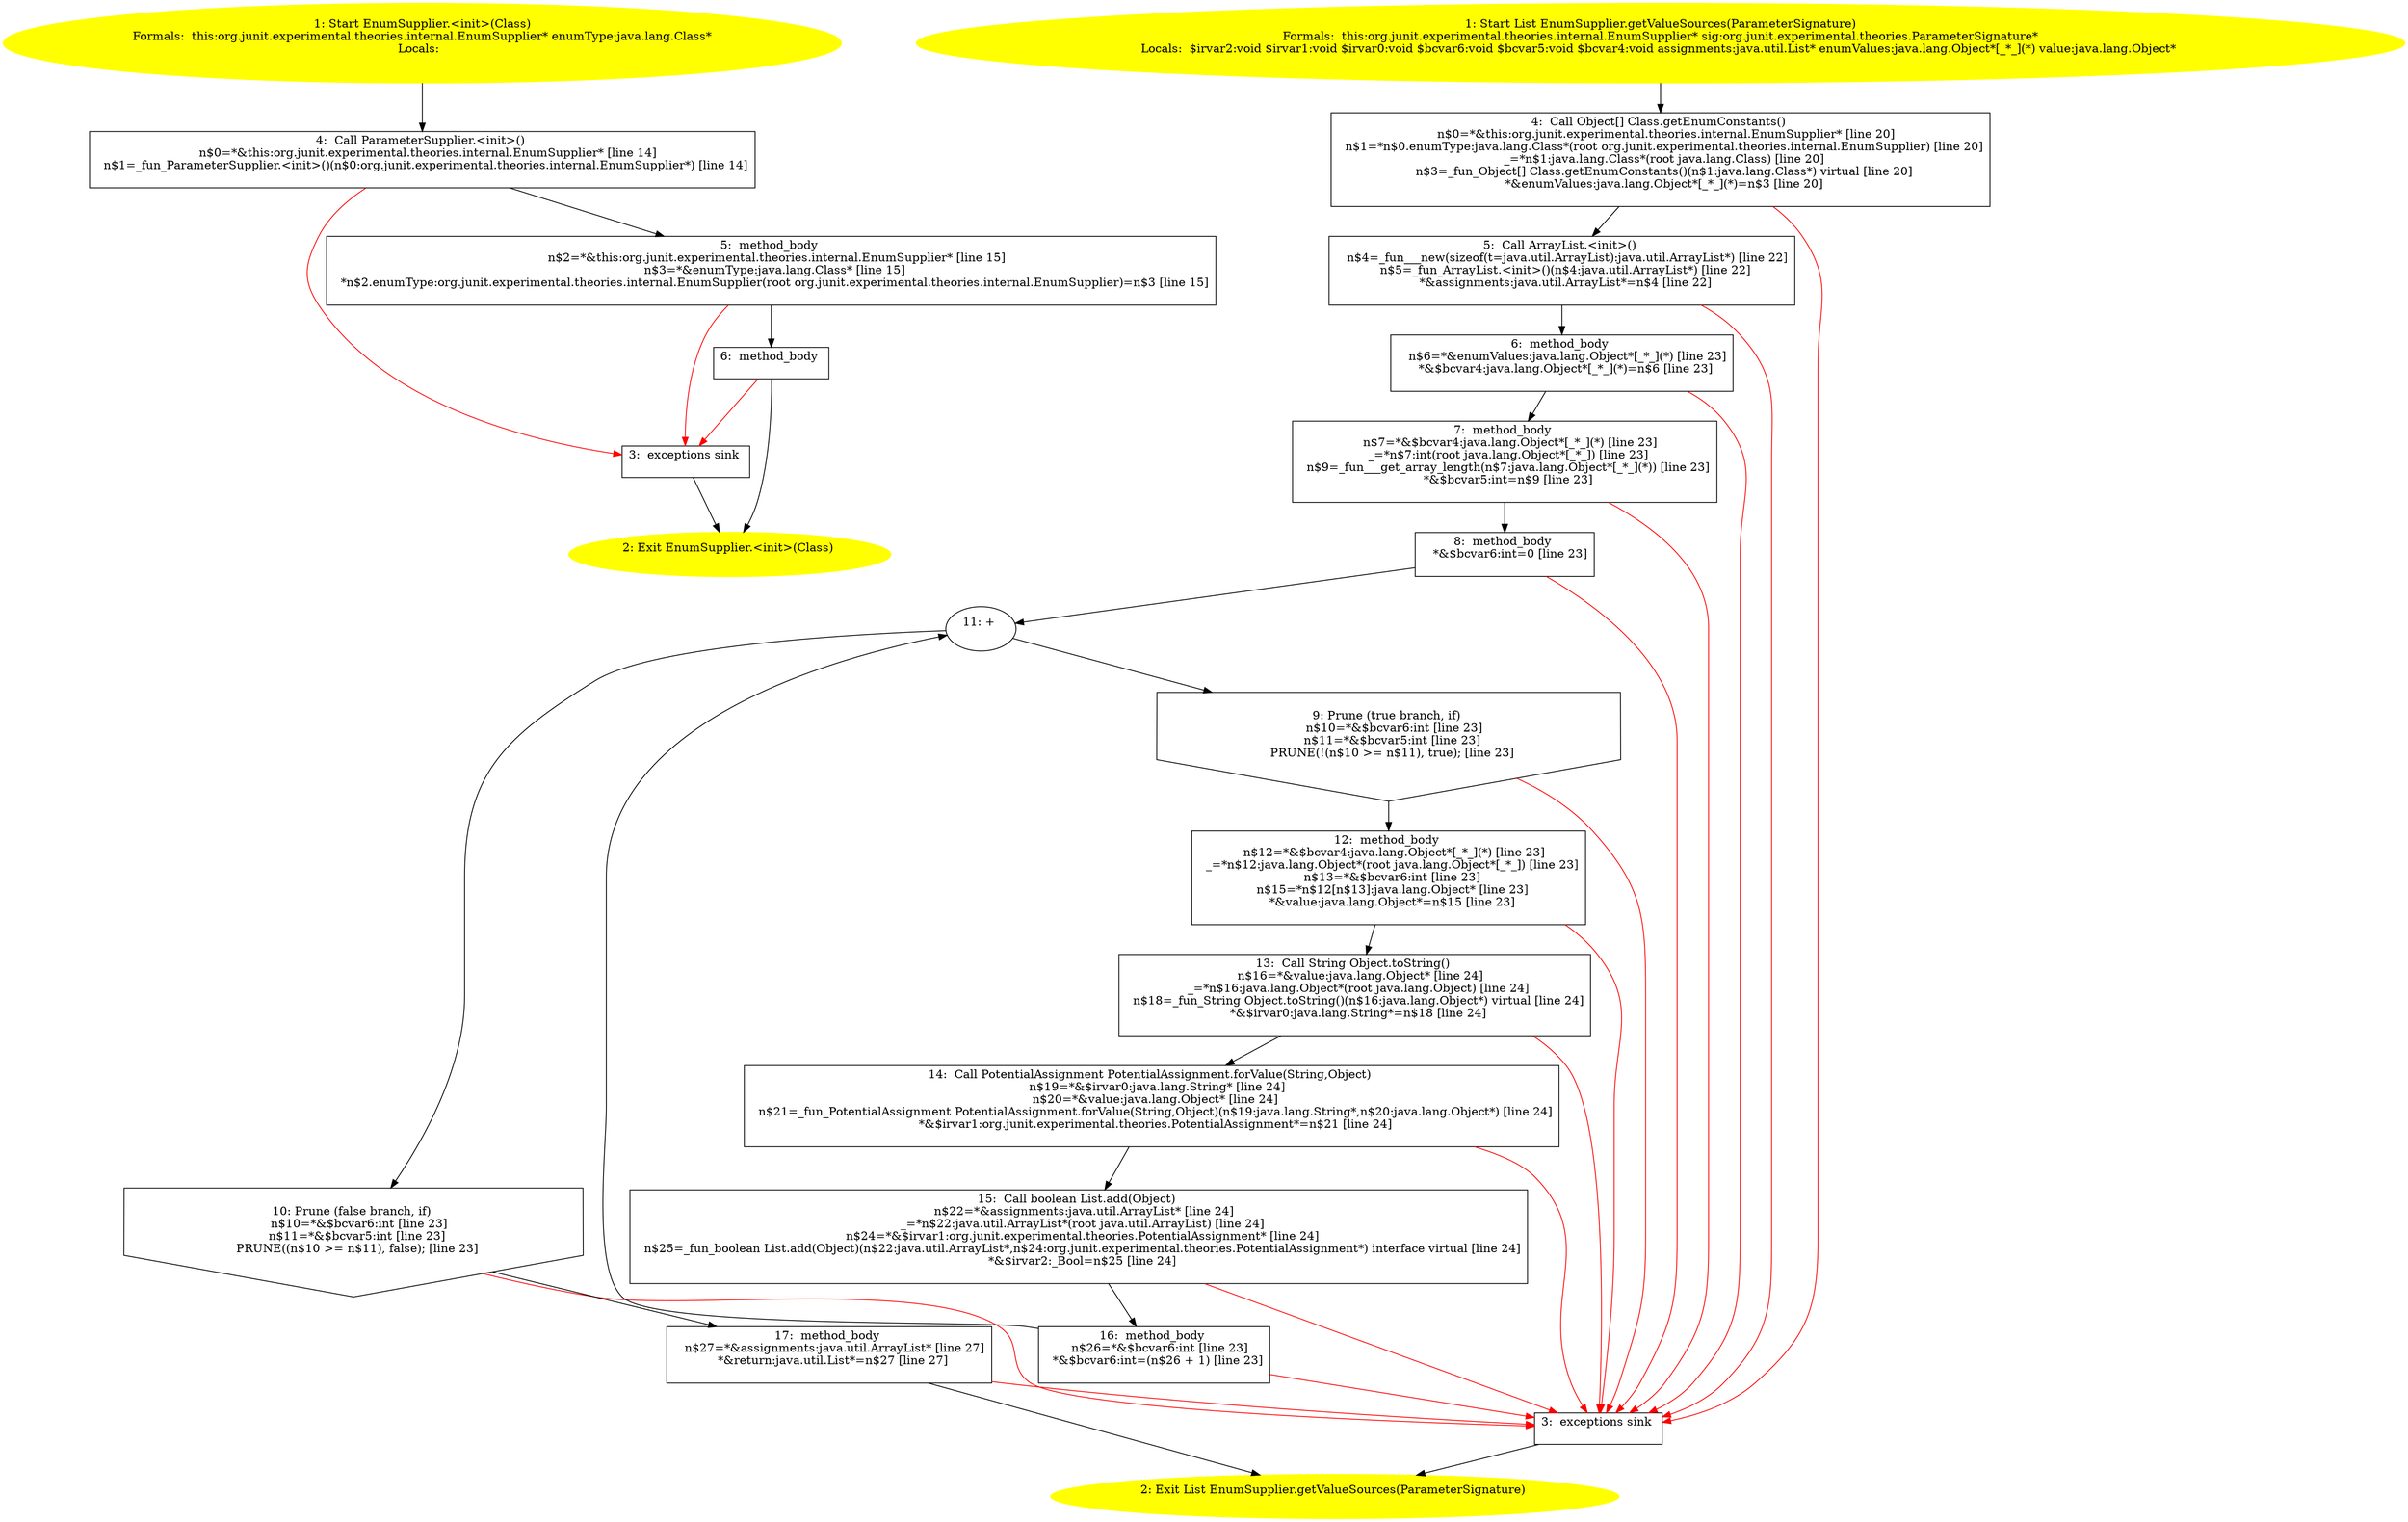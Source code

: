 /* @generated */
digraph cfg {
"org.junit.experimental.theories.internal.EnumSupplier.<init>(java.lang.Class).1326e3e83f6668ab6199776c048b5069_1" [label="1: Start EnumSupplier.<init>(Class)\nFormals:  this:org.junit.experimental.theories.internal.EnumSupplier* enumType:java.lang.Class*\nLocals:  \n  " color=yellow style=filled]
	

	 "org.junit.experimental.theories.internal.EnumSupplier.<init>(java.lang.Class).1326e3e83f6668ab6199776c048b5069_1" -> "org.junit.experimental.theories.internal.EnumSupplier.<init>(java.lang.Class).1326e3e83f6668ab6199776c048b5069_4" ;
"org.junit.experimental.theories.internal.EnumSupplier.<init>(java.lang.Class).1326e3e83f6668ab6199776c048b5069_2" [label="2: Exit EnumSupplier.<init>(Class) \n  " color=yellow style=filled]
	

"org.junit.experimental.theories.internal.EnumSupplier.<init>(java.lang.Class).1326e3e83f6668ab6199776c048b5069_3" [label="3:  exceptions sink \n  " shape="box"]
	

	 "org.junit.experimental.theories.internal.EnumSupplier.<init>(java.lang.Class).1326e3e83f6668ab6199776c048b5069_3" -> "org.junit.experimental.theories.internal.EnumSupplier.<init>(java.lang.Class).1326e3e83f6668ab6199776c048b5069_2" ;
"org.junit.experimental.theories.internal.EnumSupplier.<init>(java.lang.Class).1326e3e83f6668ab6199776c048b5069_4" [label="4:  Call ParameterSupplier.<init>() \n   n$0=*&this:org.junit.experimental.theories.internal.EnumSupplier* [line 14]\n  n$1=_fun_ParameterSupplier.<init>()(n$0:org.junit.experimental.theories.internal.EnumSupplier*) [line 14]\n " shape="box"]
	

	 "org.junit.experimental.theories.internal.EnumSupplier.<init>(java.lang.Class).1326e3e83f6668ab6199776c048b5069_4" -> "org.junit.experimental.theories.internal.EnumSupplier.<init>(java.lang.Class).1326e3e83f6668ab6199776c048b5069_5" ;
	 "org.junit.experimental.theories.internal.EnumSupplier.<init>(java.lang.Class).1326e3e83f6668ab6199776c048b5069_4" -> "org.junit.experimental.theories.internal.EnumSupplier.<init>(java.lang.Class).1326e3e83f6668ab6199776c048b5069_3" [color="red" ];
"org.junit.experimental.theories.internal.EnumSupplier.<init>(java.lang.Class).1326e3e83f6668ab6199776c048b5069_5" [label="5:  method_body \n   n$2=*&this:org.junit.experimental.theories.internal.EnumSupplier* [line 15]\n  n$3=*&enumType:java.lang.Class* [line 15]\n  *n$2.enumType:org.junit.experimental.theories.internal.EnumSupplier(root org.junit.experimental.theories.internal.EnumSupplier)=n$3 [line 15]\n " shape="box"]
	

	 "org.junit.experimental.theories.internal.EnumSupplier.<init>(java.lang.Class).1326e3e83f6668ab6199776c048b5069_5" -> "org.junit.experimental.theories.internal.EnumSupplier.<init>(java.lang.Class).1326e3e83f6668ab6199776c048b5069_6" ;
	 "org.junit.experimental.theories.internal.EnumSupplier.<init>(java.lang.Class).1326e3e83f6668ab6199776c048b5069_5" -> "org.junit.experimental.theories.internal.EnumSupplier.<init>(java.lang.Class).1326e3e83f6668ab6199776c048b5069_3" [color="red" ];
"org.junit.experimental.theories.internal.EnumSupplier.<init>(java.lang.Class).1326e3e83f6668ab6199776c048b5069_6" [label="6:  method_body \n  " shape="box"]
	

	 "org.junit.experimental.theories.internal.EnumSupplier.<init>(java.lang.Class).1326e3e83f6668ab6199776c048b5069_6" -> "org.junit.experimental.theories.internal.EnumSupplier.<init>(java.lang.Class).1326e3e83f6668ab6199776c048b5069_2" ;
	 "org.junit.experimental.theories.internal.EnumSupplier.<init>(java.lang.Class).1326e3e83f6668ab6199776c048b5069_6" -> "org.junit.experimental.theories.internal.EnumSupplier.<init>(java.lang.Class).1326e3e83f6668ab6199776c048b5069_3" [color="red" ];
"org.junit.experimental.theories.internal.EnumSupplier.getValueSources(org.junit.experimental.theorie.cb89e61a5e8e2e4a7ddb46b2da98e967_1" [label="1: Start List EnumSupplier.getValueSources(ParameterSignature)\nFormals:  this:org.junit.experimental.theories.internal.EnumSupplier* sig:org.junit.experimental.theories.ParameterSignature*\nLocals:  $irvar2:void $irvar1:void $irvar0:void $bcvar6:void $bcvar5:void $bcvar4:void assignments:java.util.List* enumValues:java.lang.Object*[_*_](*) value:java.lang.Object* \n  " color=yellow style=filled]
	

	 "org.junit.experimental.theories.internal.EnumSupplier.getValueSources(org.junit.experimental.theorie.cb89e61a5e8e2e4a7ddb46b2da98e967_1" -> "org.junit.experimental.theories.internal.EnumSupplier.getValueSources(org.junit.experimental.theorie.cb89e61a5e8e2e4a7ddb46b2da98e967_4" ;
"org.junit.experimental.theories.internal.EnumSupplier.getValueSources(org.junit.experimental.theorie.cb89e61a5e8e2e4a7ddb46b2da98e967_2" [label="2: Exit List EnumSupplier.getValueSources(ParameterSignature) \n  " color=yellow style=filled]
	

"org.junit.experimental.theories.internal.EnumSupplier.getValueSources(org.junit.experimental.theorie.cb89e61a5e8e2e4a7ddb46b2da98e967_3" [label="3:  exceptions sink \n  " shape="box"]
	

	 "org.junit.experimental.theories.internal.EnumSupplier.getValueSources(org.junit.experimental.theorie.cb89e61a5e8e2e4a7ddb46b2da98e967_3" -> "org.junit.experimental.theories.internal.EnumSupplier.getValueSources(org.junit.experimental.theorie.cb89e61a5e8e2e4a7ddb46b2da98e967_2" ;
"org.junit.experimental.theories.internal.EnumSupplier.getValueSources(org.junit.experimental.theorie.cb89e61a5e8e2e4a7ddb46b2da98e967_4" [label="4:  Call Object[] Class.getEnumConstants() \n   n$0=*&this:org.junit.experimental.theories.internal.EnumSupplier* [line 20]\n  n$1=*n$0.enumType:java.lang.Class*(root org.junit.experimental.theories.internal.EnumSupplier) [line 20]\n  _=*n$1:java.lang.Class*(root java.lang.Class) [line 20]\n  n$3=_fun_Object[] Class.getEnumConstants()(n$1:java.lang.Class*) virtual [line 20]\n  *&enumValues:java.lang.Object*[_*_](*)=n$3 [line 20]\n " shape="box"]
	

	 "org.junit.experimental.theories.internal.EnumSupplier.getValueSources(org.junit.experimental.theorie.cb89e61a5e8e2e4a7ddb46b2da98e967_4" -> "org.junit.experimental.theories.internal.EnumSupplier.getValueSources(org.junit.experimental.theorie.cb89e61a5e8e2e4a7ddb46b2da98e967_5" ;
	 "org.junit.experimental.theories.internal.EnumSupplier.getValueSources(org.junit.experimental.theorie.cb89e61a5e8e2e4a7ddb46b2da98e967_4" -> "org.junit.experimental.theories.internal.EnumSupplier.getValueSources(org.junit.experimental.theorie.cb89e61a5e8e2e4a7ddb46b2da98e967_3" [color="red" ];
"org.junit.experimental.theories.internal.EnumSupplier.getValueSources(org.junit.experimental.theorie.cb89e61a5e8e2e4a7ddb46b2da98e967_5" [label="5:  Call ArrayList.<init>() \n   n$4=_fun___new(sizeof(t=java.util.ArrayList):java.util.ArrayList*) [line 22]\n  n$5=_fun_ArrayList.<init>()(n$4:java.util.ArrayList*) [line 22]\n  *&assignments:java.util.ArrayList*=n$4 [line 22]\n " shape="box"]
	

	 "org.junit.experimental.theories.internal.EnumSupplier.getValueSources(org.junit.experimental.theorie.cb89e61a5e8e2e4a7ddb46b2da98e967_5" -> "org.junit.experimental.theories.internal.EnumSupplier.getValueSources(org.junit.experimental.theorie.cb89e61a5e8e2e4a7ddb46b2da98e967_6" ;
	 "org.junit.experimental.theories.internal.EnumSupplier.getValueSources(org.junit.experimental.theorie.cb89e61a5e8e2e4a7ddb46b2da98e967_5" -> "org.junit.experimental.theories.internal.EnumSupplier.getValueSources(org.junit.experimental.theorie.cb89e61a5e8e2e4a7ddb46b2da98e967_3" [color="red" ];
"org.junit.experimental.theories.internal.EnumSupplier.getValueSources(org.junit.experimental.theorie.cb89e61a5e8e2e4a7ddb46b2da98e967_6" [label="6:  method_body \n   n$6=*&enumValues:java.lang.Object*[_*_](*) [line 23]\n  *&$bcvar4:java.lang.Object*[_*_](*)=n$6 [line 23]\n " shape="box"]
	

	 "org.junit.experimental.theories.internal.EnumSupplier.getValueSources(org.junit.experimental.theorie.cb89e61a5e8e2e4a7ddb46b2da98e967_6" -> "org.junit.experimental.theories.internal.EnumSupplier.getValueSources(org.junit.experimental.theorie.cb89e61a5e8e2e4a7ddb46b2da98e967_7" ;
	 "org.junit.experimental.theories.internal.EnumSupplier.getValueSources(org.junit.experimental.theorie.cb89e61a5e8e2e4a7ddb46b2da98e967_6" -> "org.junit.experimental.theories.internal.EnumSupplier.getValueSources(org.junit.experimental.theorie.cb89e61a5e8e2e4a7ddb46b2da98e967_3" [color="red" ];
"org.junit.experimental.theories.internal.EnumSupplier.getValueSources(org.junit.experimental.theorie.cb89e61a5e8e2e4a7ddb46b2da98e967_7" [label="7:  method_body \n   n$7=*&$bcvar4:java.lang.Object*[_*_](*) [line 23]\n  _=*n$7:int(root java.lang.Object*[_*_]) [line 23]\n  n$9=_fun___get_array_length(n$7:java.lang.Object*[_*_](*)) [line 23]\n  *&$bcvar5:int=n$9 [line 23]\n " shape="box"]
	

	 "org.junit.experimental.theories.internal.EnumSupplier.getValueSources(org.junit.experimental.theorie.cb89e61a5e8e2e4a7ddb46b2da98e967_7" -> "org.junit.experimental.theories.internal.EnumSupplier.getValueSources(org.junit.experimental.theorie.cb89e61a5e8e2e4a7ddb46b2da98e967_8" ;
	 "org.junit.experimental.theories.internal.EnumSupplier.getValueSources(org.junit.experimental.theorie.cb89e61a5e8e2e4a7ddb46b2da98e967_7" -> "org.junit.experimental.theories.internal.EnumSupplier.getValueSources(org.junit.experimental.theorie.cb89e61a5e8e2e4a7ddb46b2da98e967_3" [color="red" ];
"org.junit.experimental.theories.internal.EnumSupplier.getValueSources(org.junit.experimental.theorie.cb89e61a5e8e2e4a7ddb46b2da98e967_8" [label="8:  method_body \n   *&$bcvar6:int=0 [line 23]\n " shape="box"]
	

	 "org.junit.experimental.theories.internal.EnumSupplier.getValueSources(org.junit.experimental.theorie.cb89e61a5e8e2e4a7ddb46b2da98e967_8" -> "org.junit.experimental.theories.internal.EnumSupplier.getValueSources(org.junit.experimental.theorie.cb89e61a5e8e2e4a7ddb46b2da98e967_11" ;
	 "org.junit.experimental.theories.internal.EnumSupplier.getValueSources(org.junit.experimental.theorie.cb89e61a5e8e2e4a7ddb46b2da98e967_8" -> "org.junit.experimental.theories.internal.EnumSupplier.getValueSources(org.junit.experimental.theorie.cb89e61a5e8e2e4a7ddb46b2da98e967_3" [color="red" ];
"org.junit.experimental.theories.internal.EnumSupplier.getValueSources(org.junit.experimental.theorie.cb89e61a5e8e2e4a7ddb46b2da98e967_9" [label="9: Prune (true branch, if) \n   n$10=*&$bcvar6:int [line 23]\n  n$11=*&$bcvar5:int [line 23]\n  PRUNE(!(n$10 >= n$11), true); [line 23]\n " shape="invhouse"]
	

	 "org.junit.experimental.theories.internal.EnumSupplier.getValueSources(org.junit.experimental.theorie.cb89e61a5e8e2e4a7ddb46b2da98e967_9" -> "org.junit.experimental.theories.internal.EnumSupplier.getValueSources(org.junit.experimental.theorie.cb89e61a5e8e2e4a7ddb46b2da98e967_12" ;
	 "org.junit.experimental.theories.internal.EnumSupplier.getValueSources(org.junit.experimental.theorie.cb89e61a5e8e2e4a7ddb46b2da98e967_9" -> "org.junit.experimental.theories.internal.EnumSupplier.getValueSources(org.junit.experimental.theorie.cb89e61a5e8e2e4a7ddb46b2da98e967_3" [color="red" ];
"org.junit.experimental.theories.internal.EnumSupplier.getValueSources(org.junit.experimental.theorie.cb89e61a5e8e2e4a7ddb46b2da98e967_10" [label="10: Prune (false branch, if) \n   n$10=*&$bcvar6:int [line 23]\n  n$11=*&$bcvar5:int [line 23]\n  PRUNE((n$10 >= n$11), false); [line 23]\n " shape="invhouse"]
	

	 "org.junit.experimental.theories.internal.EnumSupplier.getValueSources(org.junit.experimental.theorie.cb89e61a5e8e2e4a7ddb46b2da98e967_10" -> "org.junit.experimental.theories.internal.EnumSupplier.getValueSources(org.junit.experimental.theorie.cb89e61a5e8e2e4a7ddb46b2da98e967_17" ;
	 "org.junit.experimental.theories.internal.EnumSupplier.getValueSources(org.junit.experimental.theorie.cb89e61a5e8e2e4a7ddb46b2da98e967_10" -> "org.junit.experimental.theories.internal.EnumSupplier.getValueSources(org.junit.experimental.theorie.cb89e61a5e8e2e4a7ddb46b2da98e967_3" [color="red" ];
"org.junit.experimental.theories.internal.EnumSupplier.getValueSources(org.junit.experimental.theorie.cb89e61a5e8e2e4a7ddb46b2da98e967_11" [label="11: + \n  " ]
	

	 "org.junit.experimental.theories.internal.EnumSupplier.getValueSources(org.junit.experimental.theorie.cb89e61a5e8e2e4a7ddb46b2da98e967_11" -> "org.junit.experimental.theories.internal.EnumSupplier.getValueSources(org.junit.experimental.theorie.cb89e61a5e8e2e4a7ddb46b2da98e967_9" ;
	 "org.junit.experimental.theories.internal.EnumSupplier.getValueSources(org.junit.experimental.theorie.cb89e61a5e8e2e4a7ddb46b2da98e967_11" -> "org.junit.experimental.theories.internal.EnumSupplier.getValueSources(org.junit.experimental.theorie.cb89e61a5e8e2e4a7ddb46b2da98e967_10" ;
"org.junit.experimental.theories.internal.EnumSupplier.getValueSources(org.junit.experimental.theorie.cb89e61a5e8e2e4a7ddb46b2da98e967_12" [label="12:  method_body \n   n$12=*&$bcvar4:java.lang.Object*[_*_](*) [line 23]\n  _=*n$12:java.lang.Object*(root java.lang.Object*[_*_]) [line 23]\n  n$13=*&$bcvar6:int [line 23]\n  n$15=*n$12[n$13]:java.lang.Object* [line 23]\n  *&value:java.lang.Object*=n$15 [line 23]\n " shape="box"]
	

	 "org.junit.experimental.theories.internal.EnumSupplier.getValueSources(org.junit.experimental.theorie.cb89e61a5e8e2e4a7ddb46b2da98e967_12" -> "org.junit.experimental.theories.internal.EnumSupplier.getValueSources(org.junit.experimental.theorie.cb89e61a5e8e2e4a7ddb46b2da98e967_13" ;
	 "org.junit.experimental.theories.internal.EnumSupplier.getValueSources(org.junit.experimental.theorie.cb89e61a5e8e2e4a7ddb46b2da98e967_12" -> "org.junit.experimental.theories.internal.EnumSupplier.getValueSources(org.junit.experimental.theorie.cb89e61a5e8e2e4a7ddb46b2da98e967_3" [color="red" ];
"org.junit.experimental.theories.internal.EnumSupplier.getValueSources(org.junit.experimental.theorie.cb89e61a5e8e2e4a7ddb46b2da98e967_13" [label="13:  Call String Object.toString() \n   n$16=*&value:java.lang.Object* [line 24]\n  _=*n$16:java.lang.Object*(root java.lang.Object) [line 24]\n  n$18=_fun_String Object.toString()(n$16:java.lang.Object*) virtual [line 24]\n  *&$irvar0:java.lang.String*=n$18 [line 24]\n " shape="box"]
	

	 "org.junit.experimental.theories.internal.EnumSupplier.getValueSources(org.junit.experimental.theorie.cb89e61a5e8e2e4a7ddb46b2da98e967_13" -> "org.junit.experimental.theories.internal.EnumSupplier.getValueSources(org.junit.experimental.theorie.cb89e61a5e8e2e4a7ddb46b2da98e967_14" ;
	 "org.junit.experimental.theories.internal.EnumSupplier.getValueSources(org.junit.experimental.theorie.cb89e61a5e8e2e4a7ddb46b2da98e967_13" -> "org.junit.experimental.theories.internal.EnumSupplier.getValueSources(org.junit.experimental.theorie.cb89e61a5e8e2e4a7ddb46b2da98e967_3" [color="red" ];
"org.junit.experimental.theories.internal.EnumSupplier.getValueSources(org.junit.experimental.theorie.cb89e61a5e8e2e4a7ddb46b2da98e967_14" [label="14:  Call PotentialAssignment PotentialAssignment.forValue(String,Object) \n   n$19=*&$irvar0:java.lang.String* [line 24]\n  n$20=*&value:java.lang.Object* [line 24]\n  n$21=_fun_PotentialAssignment PotentialAssignment.forValue(String,Object)(n$19:java.lang.String*,n$20:java.lang.Object*) [line 24]\n  *&$irvar1:org.junit.experimental.theories.PotentialAssignment*=n$21 [line 24]\n " shape="box"]
	

	 "org.junit.experimental.theories.internal.EnumSupplier.getValueSources(org.junit.experimental.theorie.cb89e61a5e8e2e4a7ddb46b2da98e967_14" -> "org.junit.experimental.theories.internal.EnumSupplier.getValueSources(org.junit.experimental.theorie.cb89e61a5e8e2e4a7ddb46b2da98e967_15" ;
	 "org.junit.experimental.theories.internal.EnumSupplier.getValueSources(org.junit.experimental.theorie.cb89e61a5e8e2e4a7ddb46b2da98e967_14" -> "org.junit.experimental.theories.internal.EnumSupplier.getValueSources(org.junit.experimental.theorie.cb89e61a5e8e2e4a7ddb46b2da98e967_3" [color="red" ];
"org.junit.experimental.theories.internal.EnumSupplier.getValueSources(org.junit.experimental.theorie.cb89e61a5e8e2e4a7ddb46b2da98e967_15" [label="15:  Call boolean List.add(Object) \n   n$22=*&assignments:java.util.ArrayList* [line 24]\n  _=*n$22:java.util.ArrayList*(root java.util.ArrayList) [line 24]\n  n$24=*&$irvar1:org.junit.experimental.theories.PotentialAssignment* [line 24]\n  n$25=_fun_boolean List.add(Object)(n$22:java.util.ArrayList*,n$24:org.junit.experimental.theories.PotentialAssignment*) interface virtual [line 24]\n  *&$irvar2:_Bool=n$25 [line 24]\n " shape="box"]
	

	 "org.junit.experimental.theories.internal.EnumSupplier.getValueSources(org.junit.experimental.theorie.cb89e61a5e8e2e4a7ddb46b2da98e967_15" -> "org.junit.experimental.theories.internal.EnumSupplier.getValueSources(org.junit.experimental.theorie.cb89e61a5e8e2e4a7ddb46b2da98e967_16" ;
	 "org.junit.experimental.theories.internal.EnumSupplier.getValueSources(org.junit.experimental.theorie.cb89e61a5e8e2e4a7ddb46b2da98e967_15" -> "org.junit.experimental.theories.internal.EnumSupplier.getValueSources(org.junit.experimental.theorie.cb89e61a5e8e2e4a7ddb46b2da98e967_3" [color="red" ];
"org.junit.experimental.theories.internal.EnumSupplier.getValueSources(org.junit.experimental.theorie.cb89e61a5e8e2e4a7ddb46b2da98e967_16" [label="16:  method_body \n   n$26=*&$bcvar6:int [line 23]\n  *&$bcvar6:int=(n$26 + 1) [line 23]\n " shape="box"]
	

	 "org.junit.experimental.theories.internal.EnumSupplier.getValueSources(org.junit.experimental.theorie.cb89e61a5e8e2e4a7ddb46b2da98e967_16" -> "org.junit.experimental.theories.internal.EnumSupplier.getValueSources(org.junit.experimental.theorie.cb89e61a5e8e2e4a7ddb46b2da98e967_11" ;
	 "org.junit.experimental.theories.internal.EnumSupplier.getValueSources(org.junit.experimental.theorie.cb89e61a5e8e2e4a7ddb46b2da98e967_16" -> "org.junit.experimental.theories.internal.EnumSupplier.getValueSources(org.junit.experimental.theorie.cb89e61a5e8e2e4a7ddb46b2da98e967_3" [color="red" ];
"org.junit.experimental.theories.internal.EnumSupplier.getValueSources(org.junit.experimental.theorie.cb89e61a5e8e2e4a7ddb46b2da98e967_17" [label="17:  method_body \n   n$27=*&assignments:java.util.ArrayList* [line 27]\n  *&return:java.util.List*=n$27 [line 27]\n " shape="box"]
	

	 "org.junit.experimental.theories.internal.EnumSupplier.getValueSources(org.junit.experimental.theorie.cb89e61a5e8e2e4a7ddb46b2da98e967_17" -> "org.junit.experimental.theories.internal.EnumSupplier.getValueSources(org.junit.experimental.theorie.cb89e61a5e8e2e4a7ddb46b2da98e967_2" ;
	 "org.junit.experimental.theories.internal.EnumSupplier.getValueSources(org.junit.experimental.theorie.cb89e61a5e8e2e4a7ddb46b2da98e967_17" -> "org.junit.experimental.theories.internal.EnumSupplier.getValueSources(org.junit.experimental.theorie.cb89e61a5e8e2e4a7ddb46b2da98e967_3" [color="red" ];
}
